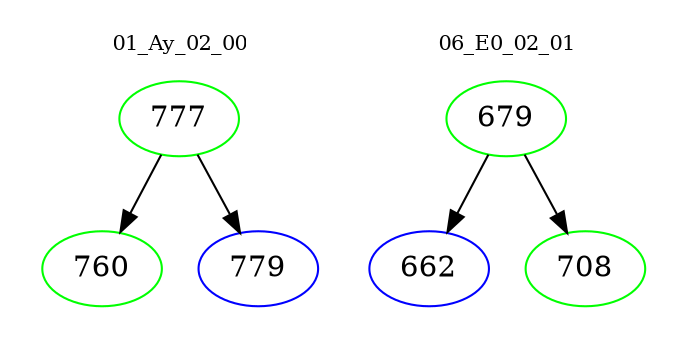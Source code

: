 digraph{
subgraph cluster_0 {
color = white
label = "01_Ay_02_00";
fontsize=10;
T0_777 [label="777", color="green"]
T0_777 -> T0_760 [color="black"]
T0_760 [label="760", color="green"]
T0_777 -> T0_779 [color="black"]
T0_779 [label="779", color="blue"]
}
subgraph cluster_1 {
color = white
label = "06_E0_02_01";
fontsize=10;
T1_679 [label="679", color="green"]
T1_679 -> T1_662 [color="black"]
T1_662 [label="662", color="blue"]
T1_679 -> T1_708 [color="black"]
T1_708 [label="708", color="green"]
}
}
